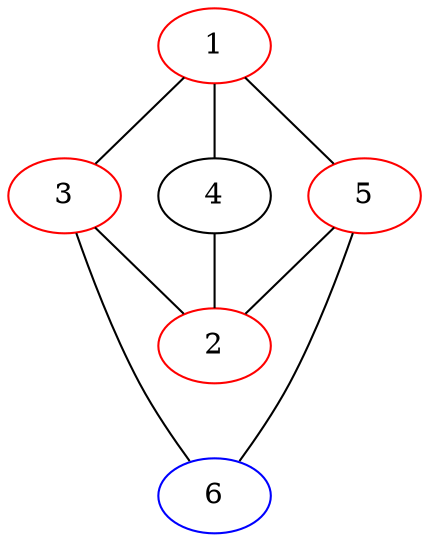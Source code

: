 graph {
  1 -- 3 -- 2;
  1 -- 4 -- 2;
  1 -- 5 -- 2;

  {
    rank="same";
    3;
    4;
    5;

  }


  {
    rank="sink";
    6;

  }

  3 -- 6 -- 5;
  1 [color="red"];
  2 [color="red"];
  3 [color="red"];
  5 [color="red"];
  6 [color="blue"];

}
